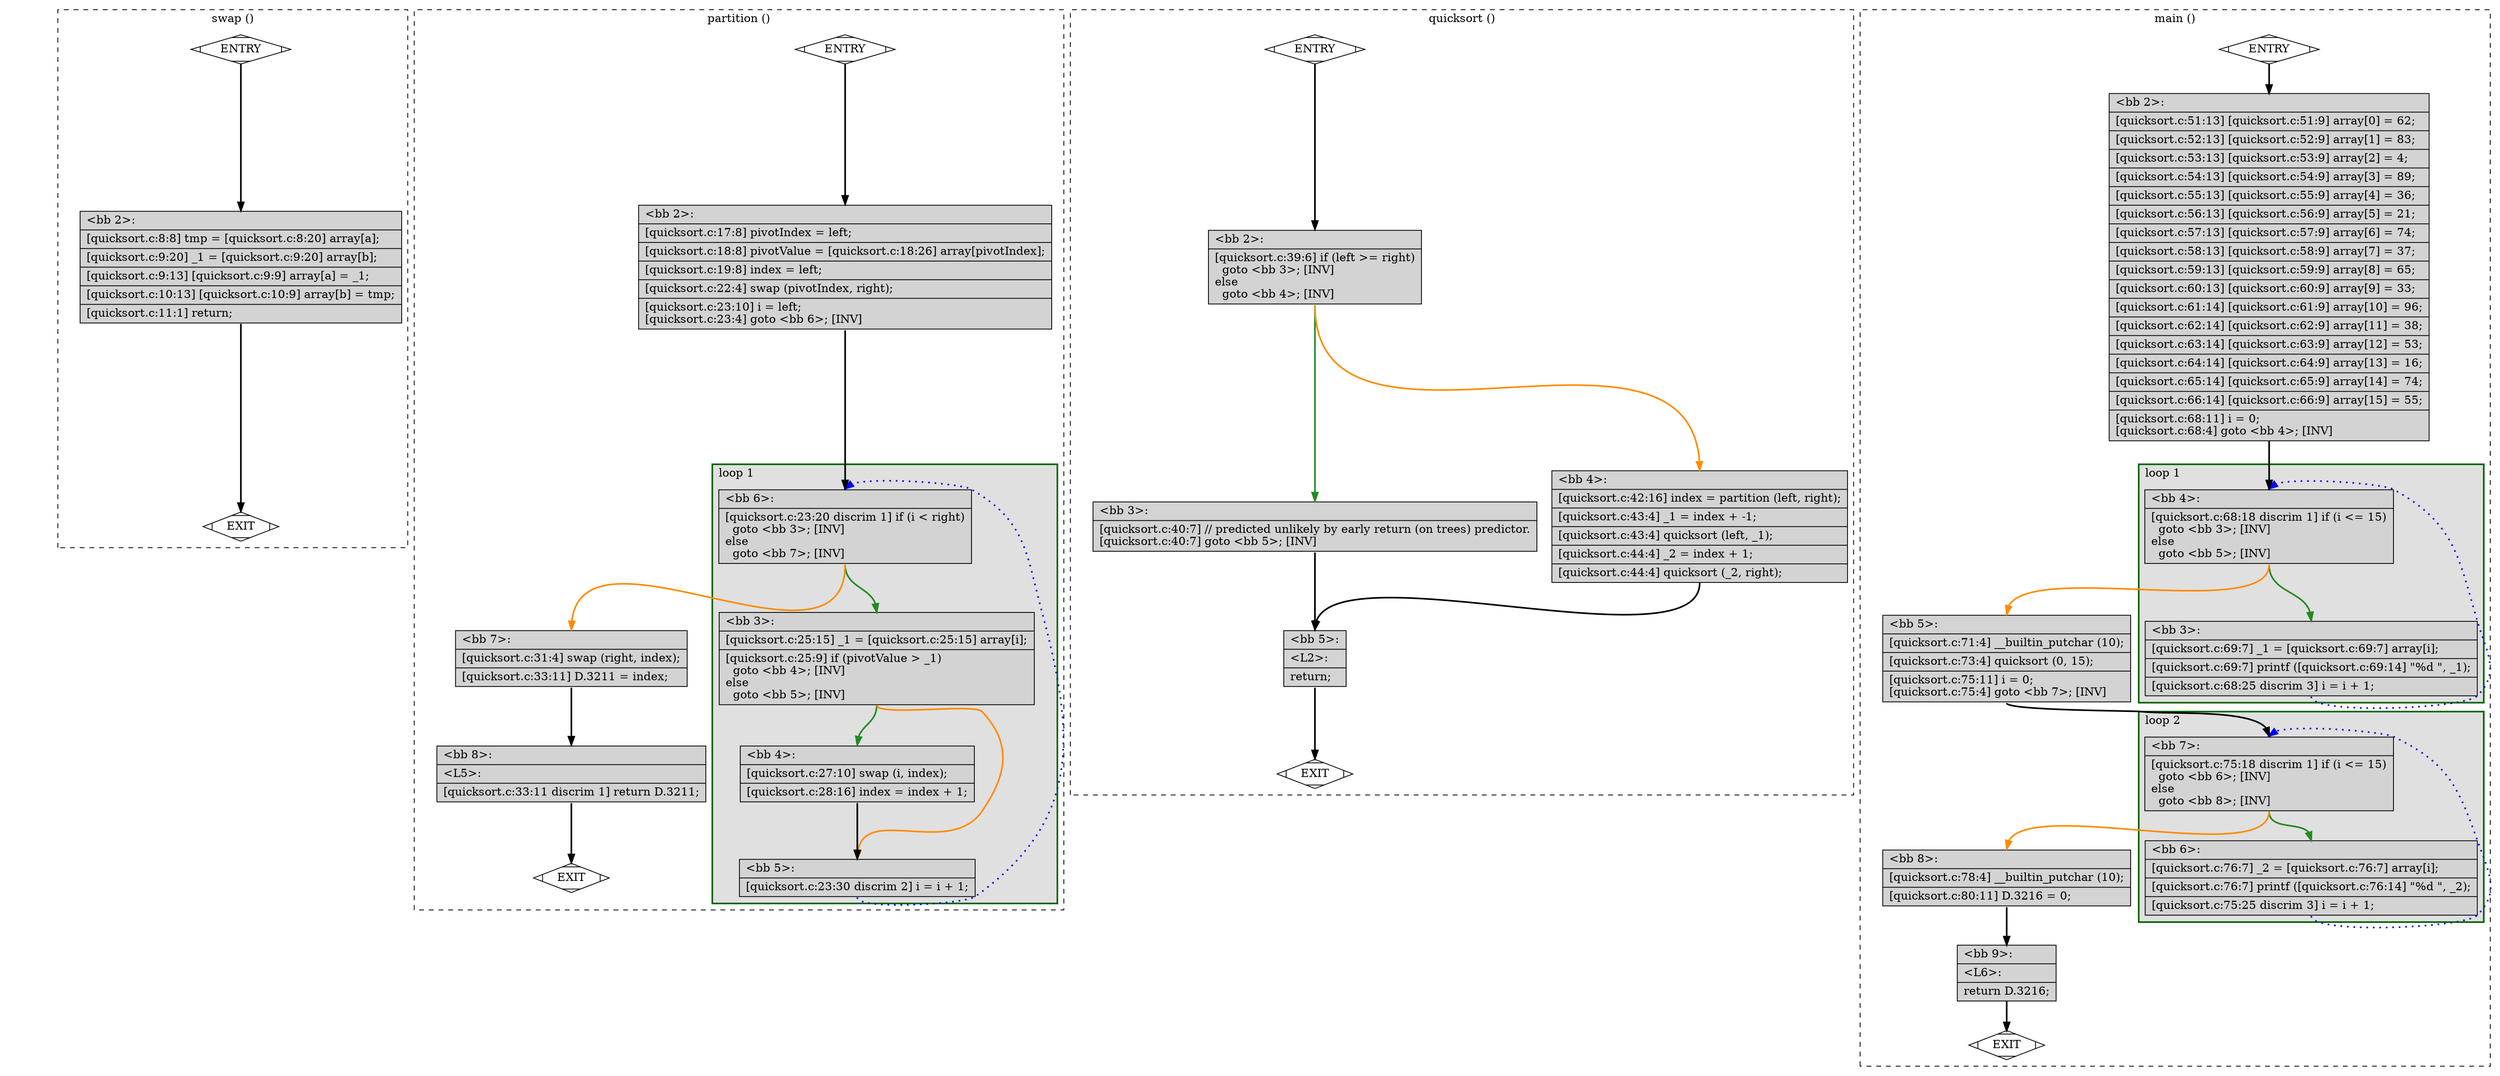 digraph "quicksort.c.015t.cfg" {
overlap=false;
subgraph "cluster_swap" {
	style="dashed";
	color="black";
	label="swap ()";
	fn_0_basic_block_0 [shape=Mdiamond,style=filled,fillcolor=white,label="ENTRY"];

	fn_0_basic_block_1 [shape=Mdiamond,style=filled,fillcolor=white,label="EXIT"];

	fn_0_basic_block_2 [shape=record,style=filled,fillcolor=lightgrey,label="{\<bb\ 2\>:\l\
|[quicksort.c:8:8]\ tmp\ =\ [quicksort.c:8:20]\ array[a];\l\
|[quicksort.c:9:20]\ _1\ =\ [quicksort.c:9:20]\ array[b];\l\
|[quicksort.c:9:13]\ [quicksort.c:9:9]\ array[a]\ =\ _1;\l\
|[quicksort.c:10:13]\ [quicksort.c:10:9]\ array[b]\ =\ tmp;\l\
|[quicksort.c:11:1]\ return;\l\
}"];

	fn_0_basic_block_0:s -> fn_0_basic_block_2:n [style="solid,bold",color=black,weight=100,constraint=true];
	fn_0_basic_block_2:s -> fn_0_basic_block_1:n [style="solid,bold",color=black,weight=10,constraint=true];
	fn_0_basic_block_0:s -> fn_0_basic_block_1:n [style="invis",constraint=true];
}
subgraph "cluster_partition" {
	style="dashed";
	color="black";
	label="partition ()";
	subgraph cluster_1_1 {
	style="filled";
	color="darkgreen";
	fillcolor="grey88";
	label="loop 1";
	labeljust=l;
	penwidth=2;
	fn_1_basic_block_6 [shape=record,style=filled,fillcolor=lightgrey,label="{\<bb\ 6\>:\l\
|[quicksort.c:23:20\ discrim\ 1]\ if\ (i\ \<\ right)\l\
\ \ goto\ \<bb\ 3\>;\ [INV]\l\
else\l\
\ \ goto\ \<bb\ 7\>;\ [INV]\l\
}"];

	fn_1_basic_block_3 [shape=record,style=filled,fillcolor=lightgrey,label="{\<bb\ 3\>:\l\
|[quicksort.c:25:15]\ _1\ =\ [quicksort.c:25:15]\ array[i];\l\
|[quicksort.c:25:9]\ if\ (pivotValue\ \>\ _1)\l\
\ \ goto\ \<bb\ 4\>;\ [INV]\l\
else\l\
\ \ goto\ \<bb\ 5\>;\ [INV]\l\
}"];

	fn_1_basic_block_4 [shape=record,style=filled,fillcolor=lightgrey,label="{\<bb\ 4\>:\l\
|[quicksort.c:27:10]\ swap\ (i,\ index);\l\
|[quicksort.c:28:16]\ index\ =\ index\ +\ 1;\l\
}"];

	fn_1_basic_block_5 [shape=record,style=filled,fillcolor=lightgrey,label="{\<bb\ 5\>:\l\
|[quicksort.c:23:30\ discrim\ 2]\ i\ =\ i\ +\ 1;\l\
}"];

	}
	fn_1_basic_block_0 [shape=Mdiamond,style=filled,fillcolor=white,label="ENTRY"];

	fn_1_basic_block_1 [shape=Mdiamond,style=filled,fillcolor=white,label="EXIT"];

	fn_1_basic_block_2 [shape=record,style=filled,fillcolor=lightgrey,label="{\<bb\ 2\>:\l\
|[quicksort.c:17:8]\ pivotIndex\ =\ left;\l\
|[quicksort.c:18:8]\ pivotValue\ =\ [quicksort.c:18:26]\ array[pivotIndex];\l\
|[quicksort.c:19:8]\ index\ =\ left;\l\
|[quicksort.c:22:4]\ swap\ (pivotIndex,\ right);\l\
|[quicksort.c:23:10]\ i\ =\ left;\l\
[quicksort.c:23:4]\ goto\ \<bb\ 6\>;\ [INV]\l\
}"];

	fn_1_basic_block_7 [shape=record,style=filled,fillcolor=lightgrey,label="{\<bb\ 7\>:\l\
|[quicksort.c:31:4]\ swap\ (right,\ index);\l\
|[quicksort.c:33:11]\ D.3211\ =\ index;\l\
}"];

	fn_1_basic_block_8 [shape=record,style=filled,fillcolor=lightgrey,label="{\<bb\ 8\>:\l\
|\<L5\>:\l\
|[quicksort.c:33:11\ discrim\ 1]\ return\ D.3211;\l\
}"];

	fn_1_basic_block_0:s -> fn_1_basic_block_2:n [style="solid,bold",color=black,weight=100,constraint=true];
	fn_1_basic_block_2:s -> fn_1_basic_block_6:n [style="solid,bold",color=black,weight=100,constraint=true];
	fn_1_basic_block_3:s -> fn_1_basic_block_4:n [style="solid,bold",color=forestgreen,weight=10,constraint=true];
	fn_1_basic_block_3:s -> fn_1_basic_block_5:n [style="solid,bold",color=darkorange,weight=10,constraint=true];
	fn_1_basic_block_4:s -> fn_1_basic_block_5:n [style="solid,bold",color=black,weight=100,constraint=true];
	fn_1_basic_block_5:s -> fn_1_basic_block_6:n [style="dotted,bold",color=blue,weight=10,constraint=false];
	fn_1_basic_block_6:s -> fn_1_basic_block_3:n [style="solid,bold",color=forestgreen,weight=10,constraint=true];
	fn_1_basic_block_6:s -> fn_1_basic_block_7:n [style="solid,bold",color=darkorange,weight=10,constraint=true];
	fn_1_basic_block_7:s -> fn_1_basic_block_8:n [style="solid,bold",color=black,weight=100,constraint=true];
	fn_1_basic_block_8:s -> fn_1_basic_block_1:n [style="solid,bold",color=black,weight=10,constraint=true];
	fn_1_basic_block_0:s -> fn_1_basic_block_1:n [style="invis",constraint=true];
}
subgraph "cluster_quicksort" {
	style="dashed";
	color="black";
	label="quicksort ()";
	fn_2_basic_block_0 [shape=Mdiamond,style=filled,fillcolor=white,label="ENTRY"];

	fn_2_basic_block_1 [shape=Mdiamond,style=filled,fillcolor=white,label="EXIT"];

	fn_2_basic_block_2 [shape=record,style=filled,fillcolor=lightgrey,label="{\<bb\ 2\>:\l\
|[quicksort.c:39:6]\ if\ (left\ \>=\ right)\l\
\ \ goto\ \<bb\ 3\>;\ [INV]\l\
else\l\
\ \ goto\ \<bb\ 4\>;\ [INV]\l\
}"];

	fn_2_basic_block_3 [shape=record,style=filled,fillcolor=lightgrey,label="{\<bb\ 3\>:\l\
|[quicksort.c:40:7]\ //\ predicted\ unlikely\ by\ early\ return\ (on\ trees)\ predictor.\l\
[quicksort.c:40:7]\ goto\ \<bb\ 5\>;\ [INV]\l\
}"];

	fn_2_basic_block_4 [shape=record,style=filled,fillcolor=lightgrey,label="{\<bb\ 4\>:\l\
|[quicksort.c:42:16]\ index\ =\ partition\ (left,\ right);\l\
|[quicksort.c:43:4]\ _1\ =\ index\ +\ -1;\l\
|[quicksort.c:43:4]\ quicksort\ (left,\ _1);\l\
|[quicksort.c:44:4]\ _2\ =\ index\ +\ 1;\l\
|[quicksort.c:44:4]\ quicksort\ (_2,\ right);\l\
}"];

	fn_2_basic_block_5 [shape=record,style=filled,fillcolor=lightgrey,label="{\<bb\ 5\>:\l\
|\<L2\>:\l\
|return;\l\
}"];

	fn_2_basic_block_0:s -> fn_2_basic_block_2:n [style="solid,bold",color=black,weight=100,constraint=true];
	fn_2_basic_block_2:s -> fn_2_basic_block_3:n [style="solid,bold",color=forestgreen,weight=10,constraint=true];
	fn_2_basic_block_2:s -> fn_2_basic_block_4:n [style="solid,bold",color=darkorange,weight=10,constraint=true];
	fn_2_basic_block_3:s -> fn_2_basic_block_5:n [style="solid,bold",color=black,weight=100,constraint=true];
	fn_2_basic_block_4:s -> fn_2_basic_block_5:n [style="solid,bold",color=black,weight=100,constraint=true];
	fn_2_basic_block_5:s -> fn_2_basic_block_1:n [style="solid,bold",color=black,weight=10,constraint=true];
	fn_2_basic_block_0:s -> fn_2_basic_block_1:n [style="invis",constraint=true];
}
subgraph "cluster_main" {
	style="dashed";
	color="black";
	label="main ()";
	subgraph cluster_3_2 {
	style="filled";
	color="darkgreen";
	fillcolor="grey88";
	label="loop 2";
	labeljust=l;
	penwidth=2;
	fn_3_basic_block_7 [shape=record,style=filled,fillcolor=lightgrey,label="{\<bb\ 7\>:\l\
|[quicksort.c:75:18\ discrim\ 1]\ if\ (i\ \<=\ 15)\l\
\ \ goto\ \<bb\ 6\>;\ [INV]\l\
else\l\
\ \ goto\ \<bb\ 8\>;\ [INV]\l\
}"];

	fn_3_basic_block_6 [shape=record,style=filled,fillcolor=lightgrey,label="{\<bb\ 6\>:\l\
|[quicksort.c:76:7]\ _2\ =\ [quicksort.c:76:7]\ array[i];\l\
|[quicksort.c:76:7]\ printf\ ([quicksort.c:76:14]\ \"%d\ \",\ _2);\l\
|[quicksort.c:75:25\ discrim\ 3]\ i\ =\ i\ +\ 1;\l\
}"];

	}
	subgraph cluster_3_1 {
	style="filled";
	color="darkgreen";
	fillcolor="grey88";
	label="loop 1";
	labeljust=l;
	penwidth=2;
	fn_3_basic_block_4 [shape=record,style=filled,fillcolor=lightgrey,label="{\<bb\ 4\>:\l\
|[quicksort.c:68:18\ discrim\ 1]\ if\ (i\ \<=\ 15)\l\
\ \ goto\ \<bb\ 3\>;\ [INV]\l\
else\l\
\ \ goto\ \<bb\ 5\>;\ [INV]\l\
}"];

	fn_3_basic_block_3 [shape=record,style=filled,fillcolor=lightgrey,label="{\<bb\ 3\>:\l\
|[quicksort.c:69:7]\ _1\ =\ [quicksort.c:69:7]\ array[i];\l\
|[quicksort.c:69:7]\ printf\ ([quicksort.c:69:14]\ \"%d\ \",\ _1);\l\
|[quicksort.c:68:25\ discrim\ 3]\ i\ =\ i\ +\ 1;\l\
}"];

	}
	fn_3_basic_block_0 [shape=Mdiamond,style=filled,fillcolor=white,label="ENTRY"];

	fn_3_basic_block_1 [shape=Mdiamond,style=filled,fillcolor=white,label="EXIT"];

	fn_3_basic_block_2 [shape=record,style=filled,fillcolor=lightgrey,label="{\<bb\ 2\>:\l\
|[quicksort.c:51:13]\ [quicksort.c:51:9]\ array[0]\ =\ 62;\l\
|[quicksort.c:52:13]\ [quicksort.c:52:9]\ array[1]\ =\ 83;\l\
|[quicksort.c:53:13]\ [quicksort.c:53:9]\ array[2]\ =\ 4;\l\
|[quicksort.c:54:13]\ [quicksort.c:54:9]\ array[3]\ =\ 89;\l\
|[quicksort.c:55:13]\ [quicksort.c:55:9]\ array[4]\ =\ 36;\l\
|[quicksort.c:56:13]\ [quicksort.c:56:9]\ array[5]\ =\ 21;\l\
|[quicksort.c:57:13]\ [quicksort.c:57:9]\ array[6]\ =\ 74;\l\
|[quicksort.c:58:13]\ [quicksort.c:58:9]\ array[7]\ =\ 37;\l\
|[quicksort.c:59:13]\ [quicksort.c:59:9]\ array[8]\ =\ 65;\l\
|[quicksort.c:60:13]\ [quicksort.c:60:9]\ array[9]\ =\ 33;\l\
|[quicksort.c:61:14]\ [quicksort.c:61:9]\ array[10]\ =\ 96;\l\
|[quicksort.c:62:14]\ [quicksort.c:62:9]\ array[11]\ =\ 38;\l\
|[quicksort.c:63:14]\ [quicksort.c:63:9]\ array[12]\ =\ 53;\l\
|[quicksort.c:64:14]\ [quicksort.c:64:9]\ array[13]\ =\ 16;\l\
|[quicksort.c:65:14]\ [quicksort.c:65:9]\ array[14]\ =\ 74;\l\
|[quicksort.c:66:14]\ [quicksort.c:66:9]\ array[15]\ =\ 55;\l\
|[quicksort.c:68:11]\ i\ =\ 0;\l\
[quicksort.c:68:4]\ goto\ \<bb\ 4\>;\ [INV]\l\
}"];

	fn_3_basic_block_5 [shape=record,style=filled,fillcolor=lightgrey,label="{\<bb\ 5\>:\l\
|[quicksort.c:71:4]\ __builtin_putchar\ (10);\l\
|[quicksort.c:73:4]\ quicksort\ (0,\ 15);\l\
|[quicksort.c:75:11]\ i\ =\ 0;\l\
[quicksort.c:75:4]\ goto\ \<bb\ 7\>;\ [INV]\l\
}"];

	fn_3_basic_block_8 [shape=record,style=filled,fillcolor=lightgrey,label="{\<bb\ 8\>:\l\
|[quicksort.c:78:4]\ __builtin_putchar\ (10);\l\
|[quicksort.c:80:11]\ D.3216\ =\ 0;\l\
}"];

	fn_3_basic_block_9 [shape=record,style=filled,fillcolor=lightgrey,label="{\<bb\ 9\>:\l\
|\<L6\>:\l\
|return\ D.3216;\l\
}"];

	fn_3_basic_block_0:s -> fn_3_basic_block_2:n [style="solid,bold",color=black,weight=100,constraint=true];
	fn_3_basic_block_2:s -> fn_3_basic_block_4:n [style="solid,bold",color=black,weight=100,constraint=true];
	fn_3_basic_block_3:s -> fn_3_basic_block_4:n [style="dotted,bold",color=blue,weight=10,constraint=false];
	fn_3_basic_block_4:s -> fn_3_basic_block_3:n [style="solid,bold",color=forestgreen,weight=10,constraint=true];
	fn_3_basic_block_4:s -> fn_3_basic_block_5:n [style="solid,bold",color=darkorange,weight=10,constraint=true];
	fn_3_basic_block_5:s -> fn_3_basic_block_7:n [style="solid,bold",color=black,weight=100,constraint=true];
	fn_3_basic_block_6:s -> fn_3_basic_block_7:n [style="dotted,bold",color=blue,weight=10,constraint=false];
	fn_3_basic_block_7:s -> fn_3_basic_block_6:n [style="solid,bold",color=forestgreen,weight=10,constraint=true];
	fn_3_basic_block_7:s -> fn_3_basic_block_8:n [style="solid,bold",color=darkorange,weight=10,constraint=true];
	fn_3_basic_block_8:s -> fn_3_basic_block_9:n [style="solid,bold",color=black,weight=100,constraint=true];
	fn_3_basic_block_9:s -> fn_3_basic_block_1:n [style="solid,bold",color=black,weight=10,constraint=true];
	fn_3_basic_block_0:s -> fn_3_basic_block_1:n [style="invis",constraint=true];
}
}
